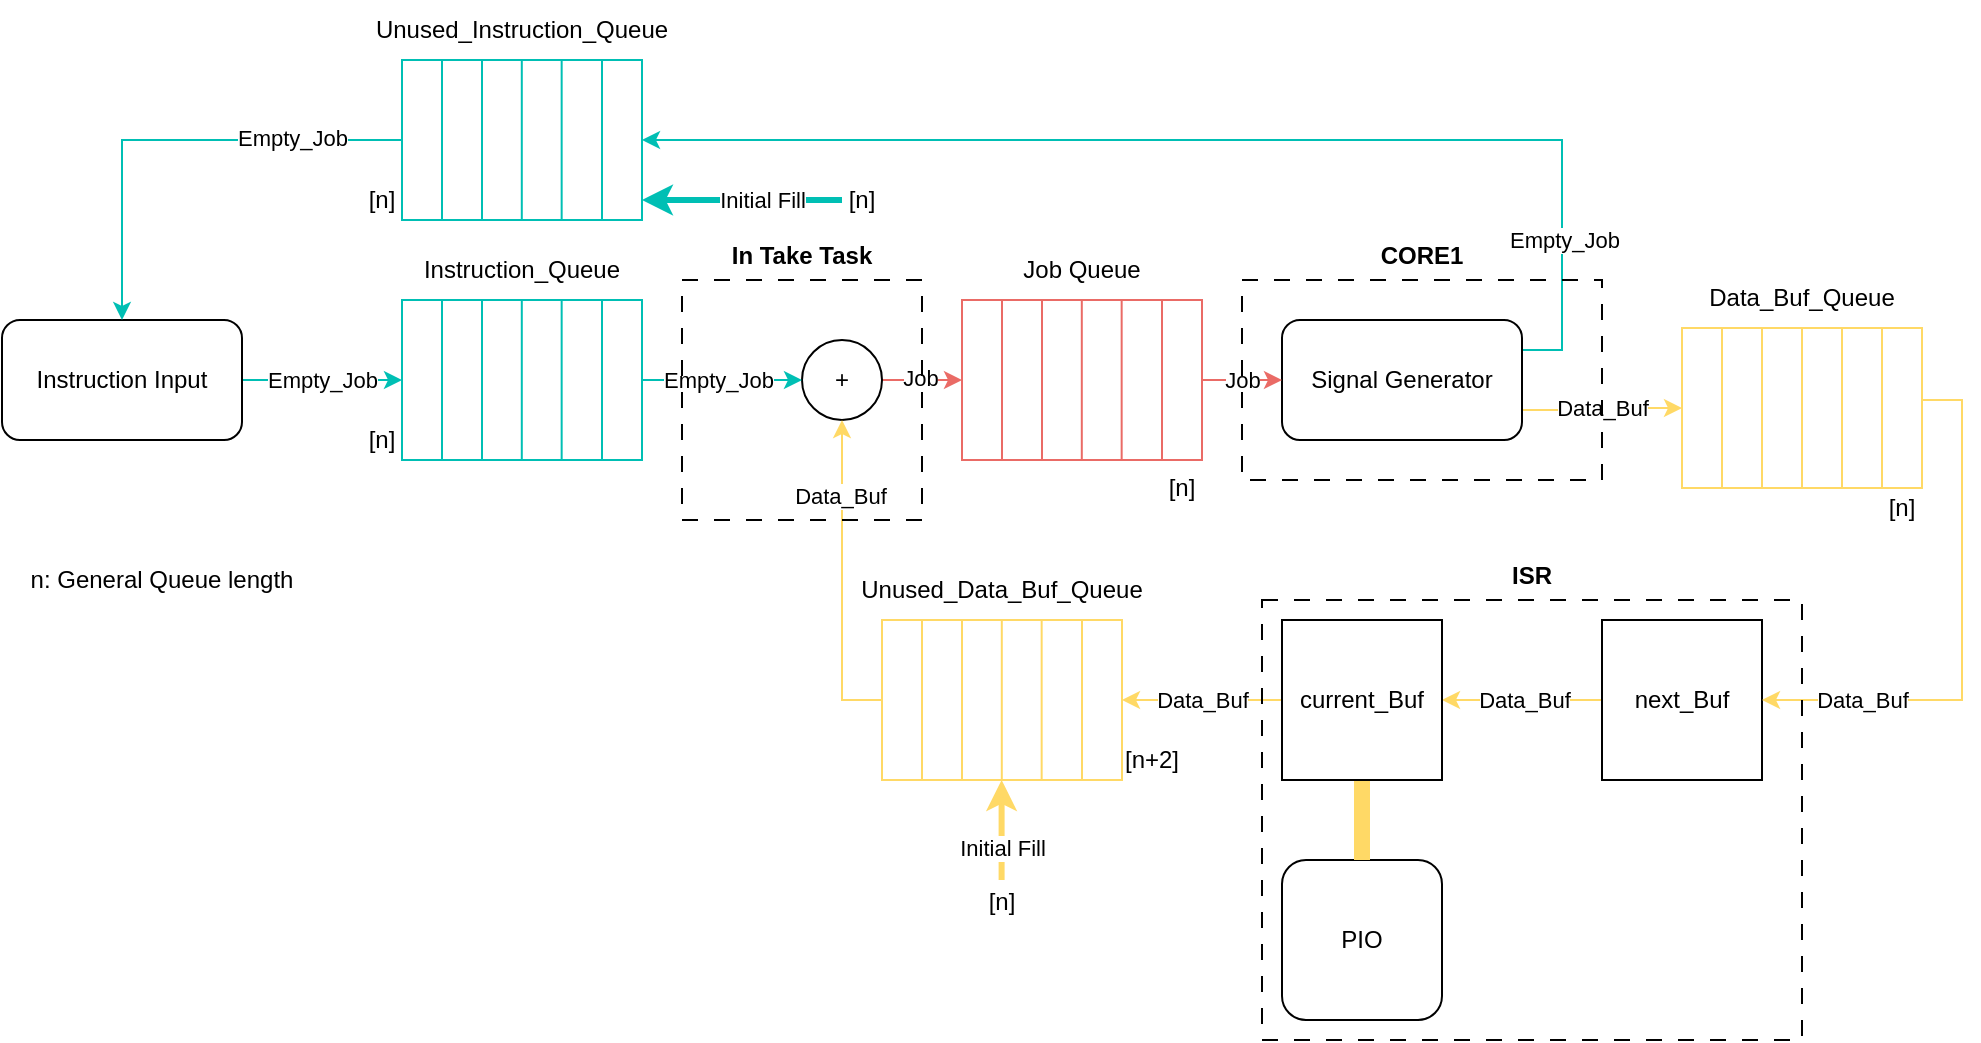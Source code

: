 <mxfile version="23.0.2" type="device">
  <diagram name="Page-1" id="6xblZiJCW15wT8xddJHO">
    <mxGraphModel dx="1195" dy="725" grid="1" gridSize="10" guides="1" tooltips="1" connect="1" arrows="1" fold="1" page="1" pageScale="1" pageWidth="1169" pageHeight="827" math="0" shadow="0">
      <root>
        <mxCell id="0" />
        <mxCell id="1" parent="0" />
        <mxCell id="2Q_M9urx1Pjpfh60Bvit-15" style="edgeStyle=orthogonalEdgeStyle;rounded=0;orthogonalLoop=1;jettySize=auto;html=1;entryX=0;entryY=0.5;entryDx=0;entryDy=0;strokeColor=#00BFB4;" edge="1" parent="1" source="2Q_M9urx1Pjpfh60Bvit-14" target="2Q_M9urx1Pjpfh60Bvit-2">
          <mxGeometry relative="1" as="geometry" />
        </mxCell>
        <mxCell id="2Q_M9urx1Pjpfh60Bvit-16" value="Empty_Job" style="edgeLabel;html=1;align=center;verticalAlign=middle;resizable=0;points=[];" vertex="1" connectable="0" parent="2Q_M9urx1Pjpfh60Bvit-15">
          <mxGeometry x="0.089" relative="1" as="geometry">
            <mxPoint x="-4" as="offset" />
          </mxGeometry>
        </mxCell>
        <mxCell id="2Q_M9urx1Pjpfh60Bvit-14" value="Instruction Input" style="rounded=1;whiteSpace=wrap;html=1;" vertex="1" parent="1">
          <mxGeometry x="80" y="330" width="120" height="60" as="geometry" />
        </mxCell>
        <mxCell id="2Q_M9urx1Pjpfh60Bvit-59" style="edgeStyle=orthogonalEdgeStyle;rounded=0;orthogonalLoop=1;jettySize=auto;html=1;exitX=1;exitY=0.5;exitDx=0;exitDy=0;entryX=0;entryY=0.5;entryDx=0;entryDy=0;strokeColor=#EA6B66;" edge="1" parent="1" source="2Q_M9urx1Pjpfh60Bvit-17" target="2Q_M9urx1Pjpfh60Bvit-52">
          <mxGeometry relative="1" as="geometry" />
        </mxCell>
        <mxCell id="2Q_M9urx1Pjpfh60Bvit-62" value="Job" style="edgeLabel;html=1;align=center;verticalAlign=middle;resizable=0;points=[];" vertex="1" connectable="0" parent="2Q_M9urx1Pjpfh60Bvit-59">
          <mxGeometry x="-0.079" y="1" relative="1" as="geometry">
            <mxPoint as="offset" />
          </mxGeometry>
        </mxCell>
        <mxCell id="2Q_M9urx1Pjpfh60Bvit-17" value="+" style="ellipse;whiteSpace=wrap;html=1;aspect=fixed;" vertex="1" parent="1">
          <mxGeometry x="480" y="340" width="40" height="40" as="geometry" />
        </mxCell>
        <mxCell id="2Q_M9urx1Pjpfh60Bvit-18" style="edgeStyle=orthogonalEdgeStyle;rounded=0;orthogonalLoop=1;jettySize=auto;html=1;exitX=1;exitY=0.5;exitDx=0;exitDy=0;entryX=0;entryY=0.5;entryDx=0;entryDy=0;strokeColor=#00BFB4;" edge="1" parent="1" source="2Q_M9urx1Pjpfh60Bvit-2" target="2Q_M9urx1Pjpfh60Bvit-17">
          <mxGeometry relative="1" as="geometry" />
        </mxCell>
        <mxCell id="2Q_M9urx1Pjpfh60Bvit-21" value="Empty_Job" style="edgeLabel;html=1;align=center;verticalAlign=middle;resizable=0;points=[];" vertex="1" connectable="0" parent="2Q_M9urx1Pjpfh60Bvit-18">
          <mxGeometry x="-0.18" relative="1" as="geometry">
            <mxPoint x="5" as="offset" />
          </mxGeometry>
        </mxCell>
        <mxCell id="2Q_M9urx1Pjpfh60Bvit-25" value="" style="group" vertex="1" connectable="0" parent="1">
          <mxGeometry x="280" y="320" width="120" height="80" as="geometry" />
        </mxCell>
        <mxCell id="2Q_M9urx1Pjpfh60Bvit-2" value="" style="rounded=0;whiteSpace=wrap;html=1;strokeColor=#00BFB4;" vertex="1" parent="2Q_M9urx1Pjpfh60Bvit-25">
          <mxGeometry width="120" height="80" as="geometry" />
        </mxCell>
        <mxCell id="2Q_M9urx1Pjpfh60Bvit-4" value="" style="endArrow=none;html=1;rounded=0;entryX=0.25;entryY=0;entryDx=0;entryDy=0;exitX=0.25;exitY=1;exitDx=0;exitDy=0;strokeColor=#00BFB4;" edge="1" parent="2Q_M9urx1Pjpfh60Bvit-25">
          <mxGeometry width="50" height="50" relative="1" as="geometry">
            <mxPoint x="79.83" y="80" as="sourcePoint" />
            <mxPoint x="79.83" as="targetPoint" />
          </mxGeometry>
        </mxCell>
        <mxCell id="2Q_M9urx1Pjpfh60Bvit-7" value="" style="endArrow=none;html=1;rounded=0;entryX=0.25;entryY=0;entryDx=0;entryDy=0;exitX=0.25;exitY=1;exitDx=0;exitDy=0;strokeColor=#00BFB4;" edge="1" parent="2Q_M9urx1Pjpfh60Bvit-25">
          <mxGeometry width="50" height="50" relative="1" as="geometry">
            <mxPoint x="100" y="80" as="sourcePoint" />
            <mxPoint x="100" as="targetPoint" />
          </mxGeometry>
        </mxCell>
        <mxCell id="2Q_M9urx1Pjpfh60Bvit-9" value="" style="endArrow=none;html=1;rounded=0;entryX=0.25;entryY=0;entryDx=0;entryDy=0;exitX=0.25;exitY=1;exitDx=0;exitDy=0;strokeColor=#00BFB4;" edge="1" parent="2Q_M9urx1Pjpfh60Bvit-25">
          <mxGeometry width="50" height="50" relative="1" as="geometry">
            <mxPoint x="20" y="80" as="sourcePoint" />
            <mxPoint x="20" as="targetPoint" />
          </mxGeometry>
        </mxCell>
        <mxCell id="2Q_M9urx1Pjpfh60Bvit-23" value="" style="endArrow=none;html=1;rounded=0;entryX=0.25;entryY=0;entryDx=0;entryDy=0;exitX=0.25;exitY=1;exitDx=0;exitDy=0;strokeColor=#00BFB4;" edge="1" parent="2Q_M9urx1Pjpfh60Bvit-25">
          <mxGeometry width="50" height="50" relative="1" as="geometry">
            <mxPoint x="40" y="80" as="sourcePoint" />
            <mxPoint x="40" as="targetPoint" />
          </mxGeometry>
        </mxCell>
        <mxCell id="2Q_M9urx1Pjpfh60Bvit-24" value="" style="endArrow=none;html=1;rounded=0;entryX=0.25;entryY=0;entryDx=0;entryDy=0;exitX=0.25;exitY=1;exitDx=0;exitDy=0;strokeColor=#00BFB4;" edge="1" parent="2Q_M9urx1Pjpfh60Bvit-25">
          <mxGeometry width="50" height="50" relative="1" as="geometry">
            <mxPoint x="59.9" y="80" as="sourcePoint" />
            <mxPoint x="59.9" as="targetPoint" />
          </mxGeometry>
        </mxCell>
        <mxCell id="2Q_M9urx1Pjpfh60Bvit-26" value="" style="group" vertex="1" connectable="0" parent="1">
          <mxGeometry x="280" y="200" width="120" height="80" as="geometry" />
        </mxCell>
        <mxCell id="2Q_M9urx1Pjpfh60Bvit-27" value="" style="rounded=0;whiteSpace=wrap;html=1;strokeColor=#00BFB4;" vertex="1" parent="2Q_M9urx1Pjpfh60Bvit-26">
          <mxGeometry width="120" height="80" as="geometry" />
        </mxCell>
        <mxCell id="2Q_M9urx1Pjpfh60Bvit-28" value="" style="endArrow=none;html=1;rounded=0;entryX=0.25;entryY=0;entryDx=0;entryDy=0;exitX=0.25;exitY=1;exitDx=0;exitDy=0;strokeColor=#00BFB4;" edge="1" parent="2Q_M9urx1Pjpfh60Bvit-26">
          <mxGeometry width="50" height="50" relative="1" as="geometry">
            <mxPoint x="79.83" y="80" as="sourcePoint" />
            <mxPoint x="79.83" as="targetPoint" />
          </mxGeometry>
        </mxCell>
        <mxCell id="2Q_M9urx1Pjpfh60Bvit-29" value="" style="endArrow=none;html=1;rounded=0;entryX=0.25;entryY=0;entryDx=0;entryDy=0;exitX=0.25;exitY=1;exitDx=0;exitDy=0;strokeColor=#00BFB4;" edge="1" parent="2Q_M9urx1Pjpfh60Bvit-26">
          <mxGeometry width="50" height="50" relative="1" as="geometry">
            <mxPoint x="100" y="80" as="sourcePoint" />
            <mxPoint x="100" as="targetPoint" />
          </mxGeometry>
        </mxCell>
        <mxCell id="2Q_M9urx1Pjpfh60Bvit-30" value="" style="endArrow=none;html=1;rounded=0;entryX=0.25;entryY=0;entryDx=0;entryDy=0;exitX=0.25;exitY=1;exitDx=0;exitDy=0;strokeColor=#00BFB4;" edge="1" parent="2Q_M9urx1Pjpfh60Bvit-26">
          <mxGeometry width="50" height="50" relative="1" as="geometry">
            <mxPoint x="20" y="80" as="sourcePoint" />
            <mxPoint x="20" as="targetPoint" />
          </mxGeometry>
        </mxCell>
        <mxCell id="2Q_M9urx1Pjpfh60Bvit-31" value="" style="endArrow=none;html=1;rounded=0;entryX=0.25;entryY=0;entryDx=0;entryDy=0;exitX=0.25;exitY=1;exitDx=0;exitDy=0;strokeColor=#00BFB4;" edge="1" parent="2Q_M9urx1Pjpfh60Bvit-26">
          <mxGeometry width="50" height="50" relative="1" as="geometry">
            <mxPoint x="40" y="80" as="sourcePoint" />
            <mxPoint x="40" as="targetPoint" />
          </mxGeometry>
        </mxCell>
        <mxCell id="2Q_M9urx1Pjpfh60Bvit-32" value="" style="endArrow=none;html=1;rounded=0;entryX=0.25;entryY=0;entryDx=0;entryDy=0;exitX=0.25;exitY=1;exitDx=0;exitDy=0;strokeColor=#00BFB4;" edge="1" parent="2Q_M9urx1Pjpfh60Bvit-26">
          <mxGeometry width="50" height="50" relative="1" as="geometry">
            <mxPoint x="59.9" y="80" as="sourcePoint" />
            <mxPoint x="59.9" as="targetPoint" />
          </mxGeometry>
        </mxCell>
        <mxCell id="2Q_M9urx1Pjpfh60Bvit-33" value="Instruction_Queue" style="text;html=1;strokeColor=none;fillColor=none;align=center;verticalAlign=middle;whiteSpace=wrap;rounded=0;" vertex="1" parent="1">
          <mxGeometry x="280" y="290" width="120" height="30" as="geometry" />
        </mxCell>
        <mxCell id="2Q_M9urx1Pjpfh60Bvit-34" value="Unused_Instruction_Queue" style="text;html=1;strokeColor=none;fillColor=none;align=center;verticalAlign=middle;whiteSpace=wrap;rounded=0;" vertex="1" parent="1">
          <mxGeometry x="260" y="170" width="160" height="30" as="geometry" />
        </mxCell>
        <mxCell id="2Q_M9urx1Pjpfh60Bvit-35" style="edgeStyle=orthogonalEdgeStyle;rounded=0;orthogonalLoop=1;jettySize=auto;html=1;exitX=0;exitY=0.5;exitDx=0;exitDy=0;entryX=0.5;entryY=0;entryDx=0;entryDy=0;strokeColor=#00BFB4;" edge="1" parent="1" source="2Q_M9urx1Pjpfh60Bvit-27" target="2Q_M9urx1Pjpfh60Bvit-14">
          <mxGeometry relative="1" as="geometry" />
        </mxCell>
        <mxCell id="2Q_M9urx1Pjpfh60Bvit-36" value="Empty_Job" style="edgeLabel;html=1;align=center;verticalAlign=middle;resizable=0;points=[];" vertex="1" connectable="0" parent="2Q_M9urx1Pjpfh60Bvit-35">
          <mxGeometry x="-0.517" y="-1" relative="1" as="geometry">
            <mxPoint as="offset" />
          </mxGeometry>
        </mxCell>
        <mxCell id="2Q_M9urx1Pjpfh60Bvit-39" style="edgeStyle=orthogonalEdgeStyle;rounded=0;orthogonalLoop=1;jettySize=auto;html=1;exitX=1;exitY=0.25;exitDx=0;exitDy=0;entryX=1;entryY=0.5;entryDx=0;entryDy=0;strokeColor=#00BFB4;" edge="1" parent="1" source="2Q_M9urx1Pjpfh60Bvit-37" target="2Q_M9urx1Pjpfh60Bvit-27">
          <mxGeometry relative="1" as="geometry" />
        </mxCell>
        <mxCell id="2Q_M9urx1Pjpfh60Bvit-40" value="Empty_Job" style="edgeLabel;html=1;align=center;verticalAlign=middle;resizable=0;points=[];" vertex="1" connectable="0" parent="2Q_M9urx1Pjpfh60Bvit-39">
          <mxGeometry x="0.674" relative="1" as="geometry">
            <mxPoint x="365" y="50" as="offset" />
          </mxGeometry>
        </mxCell>
        <mxCell id="2Q_M9urx1Pjpfh60Bvit-64" style="edgeStyle=orthogonalEdgeStyle;rounded=0;orthogonalLoop=1;jettySize=auto;html=1;exitX=1;exitY=0.75;exitDx=0;exitDy=0;entryX=1;entryY=0.5;entryDx=0;entryDy=0;fontColor=#FFD966;strokeColor=#FFD966;" edge="1" parent="1" source="2Q_M9urx1Pjpfh60Bvit-37" target="2Q_M9urx1Pjpfh60Bvit-44">
          <mxGeometry relative="1" as="geometry">
            <mxPoint x="860.0" y="450" as="targetPoint" />
          </mxGeometry>
        </mxCell>
        <mxCell id="2Q_M9urx1Pjpfh60Bvit-86" value="Data_Buf" style="edgeLabel;html=1;align=center;verticalAlign=middle;resizable=0;points=[];" vertex="1" connectable="0" parent="2Q_M9urx1Pjpfh60Bvit-64">
          <mxGeometry x="0.32" relative="1" as="geometry">
            <mxPoint x="-13" as="offset" />
          </mxGeometry>
        </mxCell>
        <mxCell id="2Q_M9urx1Pjpfh60Bvit-37" value="Signal Generator" style="rounded=1;whiteSpace=wrap;html=1;" vertex="1" parent="1">
          <mxGeometry x="720" y="330" width="120" height="60" as="geometry" />
        </mxCell>
        <mxCell id="2Q_M9urx1Pjpfh60Bvit-42" value="PIO" style="rounded=1;whiteSpace=wrap;html=1;" vertex="1" parent="1">
          <mxGeometry x="720" y="600" width="80" height="80" as="geometry" />
        </mxCell>
        <mxCell id="2Q_M9urx1Pjpfh60Bvit-50" value="" style="group;rotation=-180;" vertex="1" connectable="0" parent="1">
          <mxGeometry x="920" y="334" width="120" height="80" as="geometry" />
        </mxCell>
        <mxCell id="2Q_M9urx1Pjpfh60Bvit-44" value="" style="rounded=0;whiteSpace=wrap;html=1;strokeColor=#FFD966;rotation=-180;" vertex="1" parent="2Q_M9urx1Pjpfh60Bvit-50">
          <mxGeometry width="120" height="80" as="geometry" />
        </mxCell>
        <mxCell id="2Q_M9urx1Pjpfh60Bvit-45" value="" style="endArrow=none;html=1;rounded=0;entryX=0.25;entryY=0;entryDx=0;entryDy=0;exitX=0.25;exitY=1;exitDx=0;exitDy=0;strokeColor=#FFD966;" edge="1" parent="2Q_M9urx1Pjpfh60Bvit-50">
          <mxGeometry width="50" height="50" relative="1" as="geometry">
            <mxPoint x="40" as="sourcePoint" />
            <mxPoint x="40" y="80" as="targetPoint" />
          </mxGeometry>
        </mxCell>
        <mxCell id="2Q_M9urx1Pjpfh60Bvit-46" value="" style="endArrow=none;html=1;rounded=0;entryX=0.25;entryY=0;entryDx=0;entryDy=0;exitX=0.25;exitY=1;exitDx=0;exitDy=0;strokeColor=#FFD966;" edge="1" parent="2Q_M9urx1Pjpfh60Bvit-50">
          <mxGeometry width="50" height="50" relative="1" as="geometry">
            <mxPoint x="20" as="sourcePoint" />
            <mxPoint x="20" y="80" as="targetPoint" />
          </mxGeometry>
        </mxCell>
        <mxCell id="2Q_M9urx1Pjpfh60Bvit-47" value="" style="endArrow=none;html=1;rounded=0;entryX=0.25;entryY=0;entryDx=0;entryDy=0;exitX=0.25;exitY=1;exitDx=0;exitDy=0;strokeColor=#FFD966;" edge="1" parent="2Q_M9urx1Pjpfh60Bvit-50">
          <mxGeometry width="50" height="50" relative="1" as="geometry">
            <mxPoint x="100" as="sourcePoint" />
            <mxPoint x="100" y="80" as="targetPoint" />
          </mxGeometry>
        </mxCell>
        <mxCell id="2Q_M9urx1Pjpfh60Bvit-48" value="" style="endArrow=none;html=1;rounded=0;entryX=0.25;entryY=0;entryDx=0;entryDy=0;exitX=0.25;exitY=1;exitDx=0;exitDy=0;strokeColor=#FFD966;" edge="1" parent="2Q_M9urx1Pjpfh60Bvit-50">
          <mxGeometry width="50" height="50" relative="1" as="geometry">
            <mxPoint x="80" as="sourcePoint" />
            <mxPoint x="80" y="80" as="targetPoint" />
          </mxGeometry>
        </mxCell>
        <mxCell id="2Q_M9urx1Pjpfh60Bvit-49" value="" style="endArrow=none;html=1;rounded=0;entryX=0.25;entryY=0;entryDx=0;entryDy=0;exitX=0.25;exitY=1;exitDx=0;exitDy=0;strokeColor=#FFD966;" edge="1" parent="2Q_M9urx1Pjpfh60Bvit-50">
          <mxGeometry width="50" height="50" relative="1" as="geometry">
            <mxPoint x="60" as="sourcePoint" />
            <mxPoint x="60" y="80" as="targetPoint" />
          </mxGeometry>
        </mxCell>
        <mxCell id="2Q_M9urx1Pjpfh60Bvit-58" value="" style="group" vertex="1" connectable="0" parent="1">
          <mxGeometry x="560" y="320" width="120" height="80" as="geometry" />
        </mxCell>
        <mxCell id="2Q_M9urx1Pjpfh60Bvit-52" value="" style="rounded=0;whiteSpace=wrap;html=1;strokeColor=#EA6B66;container=0;" vertex="1" parent="2Q_M9urx1Pjpfh60Bvit-58">
          <mxGeometry width="120" height="80" as="geometry" />
        </mxCell>
        <mxCell id="2Q_M9urx1Pjpfh60Bvit-53" value="" style="endArrow=none;html=1;rounded=0;entryX=0.25;entryY=0;entryDx=0;entryDy=0;exitX=0.25;exitY=1;exitDx=0;exitDy=0;strokeColor=#EA6B66;" edge="1" parent="2Q_M9urx1Pjpfh60Bvit-58">
          <mxGeometry width="50" height="50" relative="1" as="geometry">
            <mxPoint x="79.83" y="80" as="sourcePoint" />
            <mxPoint x="79.83" as="targetPoint" />
          </mxGeometry>
        </mxCell>
        <mxCell id="2Q_M9urx1Pjpfh60Bvit-54" value="" style="endArrow=none;html=1;rounded=0;entryX=0.25;entryY=0;entryDx=0;entryDy=0;exitX=0.25;exitY=1;exitDx=0;exitDy=0;strokeColor=#EA6B66;" edge="1" parent="2Q_M9urx1Pjpfh60Bvit-58">
          <mxGeometry width="50" height="50" relative="1" as="geometry">
            <mxPoint x="100" y="80" as="sourcePoint" />
            <mxPoint x="100" as="targetPoint" />
          </mxGeometry>
        </mxCell>
        <mxCell id="2Q_M9urx1Pjpfh60Bvit-55" value="" style="endArrow=none;html=1;rounded=0;entryX=0.25;entryY=0;entryDx=0;entryDy=0;exitX=0.25;exitY=1;exitDx=0;exitDy=0;strokeColor=#EA6B66;" edge="1" parent="2Q_M9urx1Pjpfh60Bvit-58">
          <mxGeometry width="50" height="50" relative="1" as="geometry">
            <mxPoint x="20" y="80" as="sourcePoint" />
            <mxPoint x="20" as="targetPoint" />
          </mxGeometry>
        </mxCell>
        <mxCell id="2Q_M9urx1Pjpfh60Bvit-56" value="" style="endArrow=none;html=1;rounded=0;entryX=0.25;entryY=0;entryDx=0;entryDy=0;exitX=0.25;exitY=1;exitDx=0;exitDy=0;strokeColor=#EA6B66;" edge="1" parent="2Q_M9urx1Pjpfh60Bvit-58">
          <mxGeometry width="50" height="50" relative="1" as="geometry">
            <mxPoint x="40" y="80" as="sourcePoint" />
            <mxPoint x="40" as="targetPoint" />
          </mxGeometry>
        </mxCell>
        <mxCell id="2Q_M9urx1Pjpfh60Bvit-57" value="" style="endArrow=none;html=1;rounded=0;entryX=0.25;entryY=0;entryDx=0;entryDy=0;exitX=0.25;exitY=1;exitDx=0;exitDy=0;strokeColor=#EA6B66;" edge="1" parent="2Q_M9urx1Pjpfh60Bvit-58">
          <mxGeometry width="50" height="50" relative="1" as="geometry">
            <mxPoint x="59.9" y="80" as="sourcePoint" />
            <mxPoint x="59.9" as="targetPoint" />
          </mxGeometry>
        </mxCell>
        <mxCell id="2Q_M9urx1Pjpfh60Bvit-60" style="edgeStyle=orthogonalEdgeStyle;rounded=0;orthogonalLoop=1;jettySize=auto;html=1;exitX=1;exitY=0.5;exitDx=0;exitDy=0;entryX=0;entryY=0.5;entryDx=0;entryDy=0;strokeColor=#EA6B66;" edge="1" parent="1" source="2Q_M9urx1Pjpfh60Bvit-52" target="2Q_M9urx1Pjpfh60Bvit-37">
          <mxGeometry relative="1" as="geometry" />
        </mxCell>
        <mxCell id="2Q_M9urx1Pjpfh60Bvit-61" value="Job" style="edgeLabel;html=1;align=center;verticalAlign=middle;resizable=0;points=[];" vertex="1" connectable="0" parent="2Q_M9urx1Pjpfh60Bvit-60">
          <mxGeometry x="0.207" y="-1" relative="1" as="geometry">
            <mxPoint x="-4" y="-1" as="offset" />
          </mxGeometry>
        </mxCell>
        <mxCell id="2Q_M9urx1Pjpfh60Bvit-63" value="Job Queue" style="text;html=1;strokeColor=none;fillColor=none;align=center;verticalAlign=middle;whiteSpace=wrap;rounded=0;" vertex="1" parent="1">
          <mxGeometry x="540" y="290" width="160" height="30" as="geometry" />
        </mxCell>
        <mxCell id="2Q_M9urx1Pjpfh60Bvit-65" value="Unused_Data_Buf_Queue" style="text;html=1;strokeColor=none;fillColor=none;align=center;verticalAlign=middle;whiteSpace=wrap;rounded=0;" vertex="1" parent="1">
          <mxGeometry x="500" y="450" width="160" height="30" as="geometry" />
        </mxCell>
        <mxCell id="2Q_M9urx1Pjpfh60Bvit-66" value="Data_Buf_Queue" style="text;html=1;strokeColor=none;fillColor=none;align=center;verticalAlign=middle;whiteSpace=wrap;rounded=0;" vertex="1" parent="1">
          <mxGeometry x="925" y="304" width="110" height="30" as="geometry" />
        </mxCell>
        <mxCell id="2Q_M9urx1Pjpfh60Bvit-67" value="" style="group" vertex="1" connectable="0" parent="1">
          <mxGeometry x="520" y="480" width="120" height="80" as="geometry" />
        </mxCell>
        <mxCell id="2Q_M9urx1Pjpfh60Bvit-68" value="" style="rounded=0;whiteSpace=wrap;html=1;strokeColor=#FFD966;" vertex="1" parent="2Q_M9urx1Pjpfh60Bvit-67">
          <mxGeometry width="120" height="80" as="geometry" />
        </mxCell>
        <mxCell id="2Q_M9urx1Pjpfh60Bvit-69" value="" style="endArrow=none;html=1;rounded=0;entryX=0.25;entryY=0;entryDx=0;entryDy=0;exitX=0.25;exitY=1;exitDx=0;exitDy=0;strokeColor=#FFD966;" edge="1" parent="2Q_M9urx1Pjpfh60Bvit-67">
          <mxGeometry width="50" height="50" relative="1" as="geometry">
            <mxPoint x="79.83" y="80" as="sourcePoint" />
            <mxPoint x="79.83" as="targetPoint" />
          </mxGeometry>
        </mxCell>
        <mxCell id="2Q_M9urx1Pjpfh60Bvit-70" value="" style="endArrow=none;html=1;rounded=0;entryX=0.25;entryY=0;entryDx=0;entryDy=0;exitX=0.25;exitY=1;exitDx=0;exitDy=0;strokeColor=#FFD966;" edge="1" parent="2Q_M9urx1Pjpfh60Bvit-67">
          <mxGeometry width="50" height="50" relative="1" as="geometry">
            <mxPoint x="100" y="80" as="sourcePoint" />
            <mxPoint x="100" as="targetPoint" />
          </mxGeometry>
        </mxCell>
        <mxCell id="2Q_M9urx1Pjpfh60Bvit-71" value="" style="endArrow=none;html=1;rounded=0;entryX=0.25;entryY=0;entryDx=0;entryDy=0;exitX=0.25;exitY=1;exitDx=0;exitDy=0;strokeColor=#FFD966;" edge="1" parent="2Q_M9urx1Pjpfh60Bvit-67">
          <mxGeometry width="50" height="50" relative="1" as="geometry">
            <mxPoint x="20" y="80" as="sourcePoint" />
            <mxPoint x="20" as="targetPoint" />
          </mxGeometry>
        </mxCell>
        <mxCell id="2Q_M9urx1Pjpfh60Bvit-72" value="" style="endArrow=none;html=1;rounded=0;entryX=0.25;entryY=0;entryDx=0;entryDy=0;exitX=0.25;exitY=1;exitDx=0;exitDy=0;strokeColor=#FFD966;" edge="1" parent="2Q_M9urx1Pjpfh60Bvit-67">
          <mxGeometry width="50" height="50" relative="1" as="geometry">
            <mxPoint x="40" y="80" as="sourcePoint" />
            <mxPoint x="40" as="targetPoint" />
          </mxGeometry>
        </mxCell>
        <mxCell id="2Q_M9urx1Pjpfh60Bvit-73" value="" style="endArrow=none;html=1;rounded=0;entryX=0.25;entryY=0;entryDx=0;entryDy=0;exitX=0.25;exitY=1;exitDx=0;exitDy=0;strokeColor=#FFD966;" edge="1" parent="2Q_M9urx1Pjpfh60Bvit-67">
          <mxGeometry width="50" height="50" relative="1" as="geometry">
            <mxPoint x="59.9" y="80" as="sourcePoint" />
            <mxPoint x="59.9" as="targetPoint" />
          </mxGeometry>
        </mxCell>
        <mxCell id="2Q_M9urx1Pjpfh60Bvit-81" style="edgeStyle=orthogonalEdgeStyle;rounded=0;orthogonalLoop=1;jettySize=auto;html=1;entryX=1;entryY=0.5;entryDx=0;entryDy=0;strokeColor=#FFD966;" edge="1" parent="1" source="2Q_M9urx1Pjpfh60Bvit-74" target="2Q_M9urx1Pjpfh60Bvit-77">
          <mxGeometry relative="1" as="geometry" />
        </mxCell>
        <mxCell id="2Q_M9urx1Pjpfh60Bvit-87" value="Data_Buf" style="edgeLabel;html=1;align=center;verticalAlign=middle;resizable=0;points=[];" vertex="1" connectable="0" parent="2Q_M9urx1Pjpfh60Bvit-81">
          <mxGeometry x="0.093" y="-2" relative="1" as="geometry">
            <mxPoint x="4" y="2" as="offset" />
          </mxGeometry>
        </mxCell>
        <mxCell id="2Q_M9urx1Pjpfh60Bvit-74" value="next_Buf" style="rounded=0;whiteSpace=wrap;html=1;" vertex="1" parent="1">
          <mxGeometry x="880" y="480" width="80" height="80" as="geometry" />
        </mxCell>
        <mxCell id="2Q_M9urx1Pjpfh60Bvit-75" style="edgeStyle=orthogonalEdgeStyle;rounded=0;orthogonalLoop=1;jettySize=auto;html=1;entryX=1;entryY=0.5;entryDx=0;entryDy=0;strokeColor=#FFD966;exitX=0;exitY=0.5;exitDx=0;exitDy=0;" edge="1" parent="1" target="2Q_M9urx1Pjpfh60Bvit-74">
          <mxGeometry relative="1" as="geometry">
            <mxPoint x="1040" y="370" as="sourcePoint" />
            <mxPoint x="925" y="516" as="targetPoint" />
            <Array as="points">
              <mxPoint x="1060" y="370" />
              <mxPoint x="1060" y="520" />
            </Array>
          </mxGeometry>
        </mxCell>
        <mxCell id="2Q_M9urx1Pjpfh60Bvit-85" value="Data_Buf" style="edgeLabel;html=1;align=center;verticalAlign=middle;resizable=0;points=[];" vertex="1" connectable="0" parent="2Q_M9urx1Pjpfh60Bvit-75">
          <mxGeometry x="-0.186" relative="1" as="geometry">
            <mxPoint x="-50" y="60" as="offset" />
          </mxGeometry>
        </mxCell>
        <mxCell id="2Q_M9urx1Pjpfh60Bvit-79" style="edgeStyle=orthogonalEdgeStyle;rounded=0;orthogonalLoop=1;jettySize=auto;html=1;endArrow=none;endFill=0;strokeWidth=8;exitX=0.5;exitY=1;exitDx=0;exitDy=0;strokeColor=#FFD966;" edge="1" parent="1" source="2Q_M9urx1Pjpfh60Bvit-77" target="2Q_M9urx1Pjpfh60Bvit-42">
          <mxGeometry relative="1" as="geometry" />
        </mxCell>
        <mxCell id="2Q_M9urx1Pjpfh60Bvit-80" style="edgeStyle=orthogonalEdgeStyle;rounded=0;orthogonalLoop=1;jettySize=auto;html=1;exitX=0;exitY=0.5;exitDx=0;exitDy=0;entryX=1;entryY=0.5;entryDx=0;entryDy=0;strokeColor=#FFD966;" edge="1" parent="1" source="2Q_M9urx1Pjpfh60Bvit-77" target="2Q_M9urx1Pjpfh60Bvit-68">
          <mxGeometry relative="1" as="geometry">
            <mxPoint x="680" y="690" as="targetPoint" />
          </mxGeometry>
        </mxCell>
        <mxCell id="2Q_M9urx1Pjpfh60Bvit-84" value="Data_Buf" style="edgeLabel;html=1;align=center;verticalAlign=middle;resizable=0;points=[];" vertex="1" connectable="0" parent="2Q_M9urx1Pjpfh60Bvit-80">
          <mxGeometry x="0.179" y="1" relative="1" as="geometry">
            <mxPoint x="7" y="-1" as="offset" />
          </mxGeometry>
        </mxCell>
        <mxCell id="2Q_M9urx1Pjpfh60Bvit-77" value="current_Buf" style="rounded=0;whiteSpace=wrap;html=1;" vertex="1" parent="1">
          <mxGeometry x="720" y="480" width="80" height="80" as="geometry" />
        </mxCell>
        <mxCell id="2Q_M9urx1Pjpfh60Bvit-88" value="ISR" style="rounded=0;whiteSpace=wrap;html=1;fillColor=none;dashed=1;dashPattern=8 8;spacing=5;labelPosition=center;verticalLabelPosition=top;align=center;verticalAlign=bottom;fontStyle=1" vertex="1" parent="1">
          <mxGeometry x="710" y="470" width="270" height="220" as="geometry" />
        </mxCell>
        <mxCell id="2Q_M9urx1Pjpfh60Bvit-82" style="edgeStyle=orthogonalEdgeStyle;rounded=0;orthogonalLoop=1;jettySize=auto;html=1;entryX=0.5;entryY=1;entryDx=0;entryDy=0;strokeColor=#FFD966;exitX=0;exitY=0.5;exitDx=0;exitDy=0;" edge="1" parent="1" source="2Q_M9urx1Pjpfh60Bvit-68" target="2Q_M9urx1Pjpfh60Bvit-17">
          <mxGeometry relative="1" as="geometry" />
        </mxCell>
        <mxCell id="2Q_M9urx1Pjpfh60Bvit-83" value="Data_Buf" style="edgeLabel;html=1;align=center;verticalAlign=middle;resizable=0;points=[];" vertex="1" connectable="0" parent="2Q_M9urx1Pjpfh60Bvit-82">
          <mxGeometry x="0.532" y="1" relative="1" as="geometry">
            <mxPoint as="offset" />
          </mxGeometry>
        </mxCell>
        <mxCell id="2Q_M9urx1Pjpfh60Bvit-92" value="CORE1" style="rounded=0;whiteSpace=wrap;html=1;fillColor=none;dashed=1;dashPattern=8 8;spacing=5;labelPosition=center;verticalLabelPosition=top;align=center;verticalAlign=bottom;fontStyle=1" vertex="1" parent="1">
          <mxGeometry x="700" y="310" width="180" height="100" as="geometry" />
        </mxCell>
        <mxCell id="2Q_M9urx1Pjpfh60Bvit-94" value="" style="endArrow=classic;html=1;rounded=0;strokeWidth=3;strokeColor=#FFD966;" edge="1" parent="1">
          <mxGeometry width="50" height="50" relative="1" as="geometry">
            <mxPoint x="579.8" y="610" as="sourcePoint" />
            <mxPoint x="579.8" y="560" as="targetPoint" />
          </mxGeometry>
        </mxCell>
        <mxCell id="2Q_M9urx1Pjpfh60Bvit-95" value="Initial Fill" style="edgeLabel;html=1;align=center;verticalAlign=middle;resizable=0;points=[];" vertex="1" connectable="0" parent="2Q_M9urx1Pjpfh60Bvit-94">
          <mxGeometry x="-0.368" relative="1" as="geometry">
            <mxPoint as="offset" />
          </mxGeometry>
        </mxCell>
        <mxCell id="2Q_M9urx1Pjpfh60Bvit-96" value="" style="endArrow=classic;html=1;rounded=0;strokeWidth=3;strokeColor=#00BFB4;" edge="1" parent="1">
          <mxGeometry width="50" height="50" relative="1" as="geometry">
            <mxPoint x="500" y="270" as="sourcePoint" />
            <mxPoint x="400" y="270" as="targetPoint" />
          </mxGeometry>
        </mxCell>
        <mxCell id="2Q_M9urx1Pjpfh60Bvit-97" value="Initial Fill" style="edgeLabel;html=1;align=center;verticalAlign=middle;resizable=0;points=[];" vertex="1" connectable="0" parent="2Q_M9urx1Pjpfh60Bvit-96">
          <mxGeometry x="-0.368" relative="1" as="geometry">
            <mxPoint x="-9" as="offset" />
          </mxGeometry>
        </mxCell>
        <mxCell id="2Q_M9urx1Pjpfh60Bvit-99" value="In Take Task" style="rounded=0;whiteSpace=wrap;html=1;fillColor=none;dashed=1;dashPattern=8 8;spacing=5;labelPosition=center;verticalLabelPosition=top;align=center;verticalAlign=bottom;fontStyle=1" vertex="1" parent="1">
          <mxGeometry x="420" y="310" width="120" height="120" as="geometry" />
        </mxCell>
        <mxCell id="2Q_M9urx1Pjpfh60Bvit-100" value="n: General Queue length" style="text;html=1;strokeColor=none;fillColor=none;align=center;verticalAlign=middle;whiteSpace=wrap;rounded=0;" vertex="1" parent="1">
          <mxGeometry x="80" y="440" width="160" height="40" as="geometry" />
        </mxCell>
        <mxCell id="2Q_M9urx1Pjpfh60Bvit-114" value="[n+2]" style="text;html=1;strokeColor=none;fillColor=none;align=center;verticalAlign=middle;whiteSpace=wrap;rounded=0;" vertex="1" parent="1">
          <mxGeometry x="640" y="539" width="30" height="21" as="geometry" />
        </mxCell>
        <mxCell id="2Q_M9urx1Pjpfh60Bvit-102" value="[n]" style="text;html=1;strokeColor=none;fillColor=none;align=center;verticalAlign=middle;whiteSpace=wrap;rounded=0;" vertex="1" parent="1">
          <mxGeometry x="260" y="379" width="20" height="21" as="geometry" />
        </mxCell>
        <mxCell id="2Q_M9urx1Pjpfh60Bvit-116" value="[n]" style="text;html=1;strokeColor=none;fillColor=none;align=center;verticalAlign=middle;whiteSpace=wrap;rounded=0;" vertex="1" parent="1">
          <mxGeometry x="260" y="259" width="20" height="21" as="geometry" />
        </mxCell>
        <mxCell id="2Q_M9urx1Pjpfh60Bvit-117" value="[n]" style="text;html=1;strokeColor=none;fillColor=none;align=center;verticalAlign=middle;whiteSpace=wrap;rounded=0;" vertex="1" parent="1">
          <mxGeometry x="660" y="403" width="20" height="21" as="geometry" />
        </mxCell>
        <mxCell id="2Q_M9urx1Pjpfh60Bvit-118" value="[n]" style="text;html=1;strokeColor=none;fillColor=none;align=center;verticalAlign=middle;whiteSpace=wrap;rounded=0;" vertex="1" parent="1">
          <mxGeometry x="1020" y="413" width="20" height="21" as="geometry" />
        </mxCell>
        <mxCell id="2Q_M9urx1Pjpfh60Bvit-119" value="[n]" style="text;html=1;strokeColor=none;fillColor=none;align=center;verticalAlign=middle;whiteSpace=wrap;rounded=0;" vertex="1" parent="1">
          <mxGeometry x="500" y="259" width="20" height="21" as="geometry" />
        </mxCell>
        <mxCell id="2Q_M9urx1Pjpfh60Bvit-120" value="[n]" style="text;html=1;strokeColor=none;fillColor=none;align=center;verticalAlign=middle;whiteSpace=wrap;rounded=0;" vertex="1" parent="1">
          <mxGeometry x="570" y="610" width="20" height="21" as="geometry" />
        </mxCell>
      </root>
    </mxGraphModel>
  </diagram>
</mxfile>
